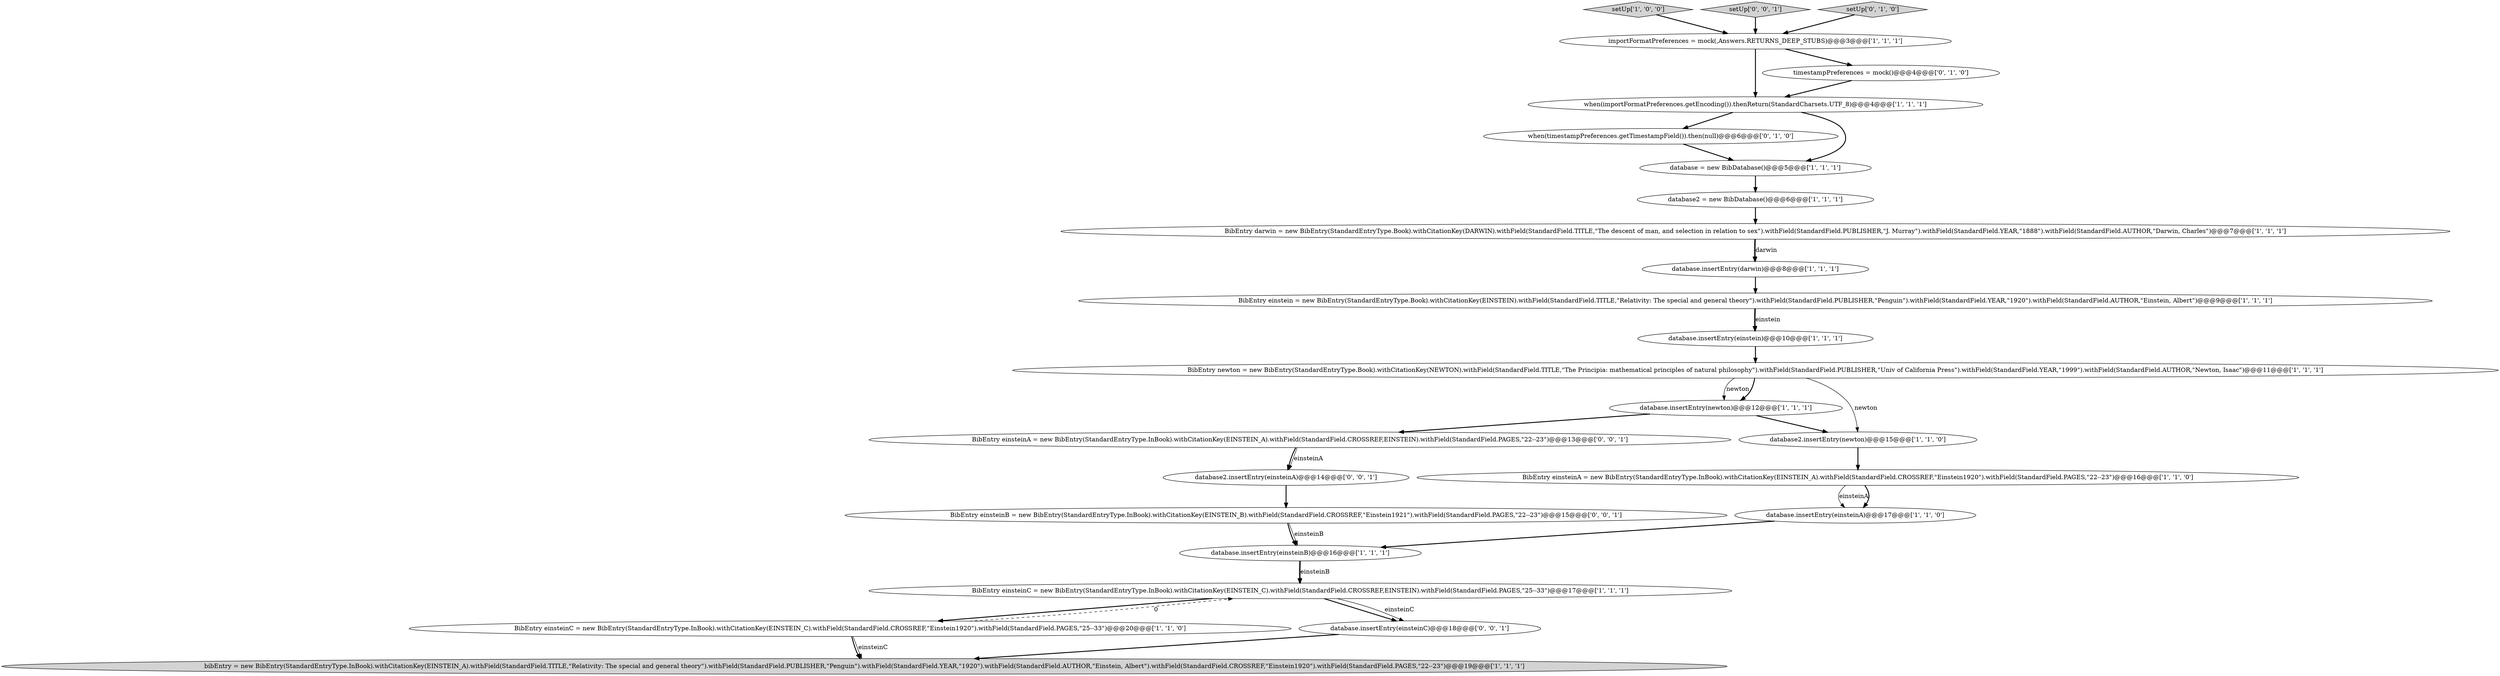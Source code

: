 digraph {
14 [style = filled, label = "BibEntry einsteinA = new BibEntry(StandardEntryType.InBook).withCitationKey(EINSTEIN_A).withField(StandardField.CROSSREF,\"Einstein1920\").withField(StandardField.PAGES,\"22--23\")@@@16@@@['1', '1', '0']", fillcolor = white, shape = ellipse image = "AAA0AAABBB1BBB"];
24 [style = filled, label = "BibEntry einsteinA = new BibEntry(StandardEntryType.InBook).withCitationKey(EINSTEIN_A).withField(StandardField.CROSSREF,EINSTEIN).withField(StandardField.PAGES,\"22--23\")@@@13@@@['0', '0', '1']", fillcolor = white, shape = ellipse image = "AAA0AAABBB3BBB"];
16 [style = filled, label = "setUp['1', '0', '0']", fillcolor = lightgray, shape = diamond image = "AAA0AAABBB1BBB"];
23 [style = filled, label = "database.insertEntry(einsteinC)@@@18@@@['0', '0', '1']", fillcolor = white, shape = ellipse image = "AAA0AAABBB3BBB"];
25 [style = filled, label = "setUp['0', '0', '1']", fillcolor = lightgray, shape = diamond image = "AAA0AAABBB3BBB"];
12 [style = filled, label = "BibEntry einstein = new BibEntry(StandardEntryType.Book).withCitationKey(EINSTEIN).withField(StandardField.TITLE,\"Relativity: The special and general theory\").withField(StandardField.PUBLISHER,\"Penguin\").withField(StandardField.YEAR,\"1920\").withField(StandardField.AUTHOR,\"Einstein, Albert\")@@@9@@@['1', '1', '1']", fillcolor = white, shape = ellipse image = "AAA0AAABBB1BBB"];
5 [style = filled, label = "database.insertEntry(einsteinB)@@@16@@@['1', '1', '1']", fillcolor = white, shape = ellipse image = "AAA0AAABBB1BBB"];
1 [style = filled, label = "database.insertEntry(einsteinA)@@@17@@@['1', '1', '0']", fillcolor = white, shape = ellipse image = "AAA0AAABBB1BBB"];
8 [style = filled, label = "importFormatPreferences = mock(,Answers.RETURNS_DEEP_STUBS)@@@3@@@['1', '1', '1']", fillcolor = white, shape = ellipse image = "AAA0AAABBB1BBB"];
21 [style = filled, label = "database2.insertEntry(einsteinA)@@@14@@@['0', '0', '1']", fillcolor = white, shape = ellipse image = "AAA0AAABBB3BBB"];
11 [style = filled, label = "BibEntry einsteinC = new BibEntry(StandardEntryType.InBook).withCitationKey(EINSTEIN_C).withField(StandardField.CROSSREF,\"Einstein1920\").withField(StandardField.PAGES,\"25--33\")@@@20@@@['1', '1', '0']", fillcolor = white, shape = ellipse image = "AAA0AAABBB1BBB"];
13 [style = filled, label = "when(importFormatPreferences.getEncoding()).thenReturn(StandardCharsets.UTF_8)@@@4@@@['1', '1', '1']", fillcolor = white, shape = ellipse image = "AAA0AAABBB1BBB"];
20 [style = filled, label = "setUp['0', '1', '0']", fillcolor = lightgray, shape = diamond image = "AAA0AAABBB2BBB"];
19 [style = filled, label = "when(timestampPreferences.getTimestampField()).then(null)@@@6@@@['0', '1', '0']", fillcolor = white, shape = ellipse image = "AAA1AAABBB2BBB"];
15 [style = filled, label = "database.insertEntry(darwin)@@@8@@@['1', '1', '1']", fillcolor = white, shape = ellipse image = "AAA0AAABBB1BBB"];
17 [style = filled, label = "database2 = new BibDatabase()@@@6@@@['1', '1', '1']", fillcolor = white, shape = ellipse image = "AAA0AAABBB1BBB"];
18 [style = filled, label = "timestampPreferences = mock()@@@4@@@['0', '1', '0']", fillcolor = white, shape = ellipse image = "AAA1AAABBB2BBB"];
3 [style = filled, label = "database.insertEntry(newton)@@@12@@@['1', '1', '1']", fillcolor = white, shape = ellipse image = "AAA0AAABBB1BBB"];
6 [style = filled, label = "BibEntry darwin = new BibEntry(StandardEntryType.Book).withCitationKey(DARWIN).withField(StandardField.TITLE,\"The descent of man, and selection in relation to sex\").withField(StandardField.PUBLISHER,\"J. Murray\").withField(StandardField.YEAR,\"1888\").withField(StandardField.AUTHOR,\"Darwin, Charles\")@@@7@@@['1', '1', '1']", fillcolor = white, shape = ellipse image = "AAA0AAABBB1BBB"];
2 [style = filled, label = "bibEntry = new BibEntry(StandardEntryType.InBook).withCitationKey(EINSTEIN_A).withField(StandardField.TITLE,\"Relativity: The special and general theory\").withField(StandardField.PUBLISHER,\"Penguin\").withField(StandardField.YEAR,\"1920\").withField(StandardField.AUTHOR,\"Einstein, Albert\").withField(StandardField.CROSSREF,\"Einstein1920\").withField(StandardField.PAGES,\"22--23\")@@@19@@@['1', '1', '1']", fillcolor = lightgray, shape = ellipse image = "AAA0AAABBB1BBB"];
22 [style = filled, label = "BibEntry einsteinB = new BibEntry(StandardEntryType.InBook).withCitationKey(EINSTEIN_B).withField(StandardField.CROSSREF,\"Einstein1921\").withField(StandardField.PAGES,\"22--23\")@@@15@@@['0', '0', '1']", fillcolor = white, shape = ellipse image = "AAA0AAABBB3BBB"];
4 [style = filled, label = "BibEntry newton = new BibEntry(StandardEntryType.Book).withCitationKey(NEWTON).withField(StandardField.TITLE,\"The Principia: mathematical principles of natural philosophy\").withField(StandardField.PUBLISHER,\"Univ of California Press\").withField(StandardField.YEAR,\"1999\").withField(StandardField.AUTHOR,\"Newton, Isaac\")@@@11@@@['1', '1', '1']", fillcolor = white, shape = ellipse image = "AAA0AAABBB1BBB"];
9 [style = filled, label = "database = new BibDatabase()@@@5@@@['1', '1', '1']", fillcolor = white, shape = ellipse image = "AAA0AAABBB1BBB"];
10 [style = filled, label = "BibEntry einsteinC = new BibEntry(StandardEntryType.InBook).withCitationKey(EINSTEIN_C).withField(StandardField.CROSSREF,EINSTEIN).withField(StandardField.PAGES,\"25--33\")@@@17@@@['1', '1', '1']", fillcolor = white, shape = ellipse image = "AAA0AAABBB1BBB"];
7 [style = filled, label = "database2.insertEntry(newton)@@@15@@@['1', '1', '0']", fillcolor = white, shape = ellipse image = "AAA0AAABBB1BBB"];
0 [style = filled, label = "database.insertEntry(einstein)@@@10@@@['1', '1', '1']", fillcolor = white, shape = ellipse image = "AAA0AAABBB1BBB"];
24->21 [style = bold, label=""];
12->0 [style = bold, label=""];
23->2 [style = bold, label=""];
3->24 [style = bold, label=""];
14->1 [style = solid, label="einsteinA"];
22->5 [style = bold, label=""];
0->4 [style = bold, label=""];
19->9 [style = bold, label=""];
12->0 [style = solid, label="einstein"];
13->19 [style = bold, label=""];
21->22 [style = bold, label=""];
10->23 [style = bold, label=""];
6->15 [style = bold, label=""];
24->21 [style = solid, label="einsteinA"];
15->12 [style = bold, label=""];
10->23 [style = solid, label="einsteinC"];
16->8 [style = bold, label=""];
18->13 [style = bold, label=""];
20->8 [style = bold, label=""];
10->11 [style = bold, label=""];
4->7 [style = solid, label="newton"];
3->7 [style = bold, label=""];
5->10 [style = bold, label=""];
11->2 [style = bold, label=""];
6->15 [style = solid, label="darwin"];
7->14 [style = bold, label=""];
14->1 [style = bold, label=""];
8->18 [style = bold, label=""];
11->2 [style = solid, label="einsteinC"];
4->3 [style = solid, label="newton"];
17->6 [style = bold, label=""];
9->17 [style = bold, label=""];
8->13 [style = bold, label=""];
22->5 [style = solid, label="einsteinB"];
25->8 [style = bold, label=""];
13->9 [style = bold, label=""];
5->10 [style = solid, label="einsteinB"];
11->10 [style = dashed, label="0"];
4->3 [style = bold, label=""];
1->5 [style = bold, label=""];
}
